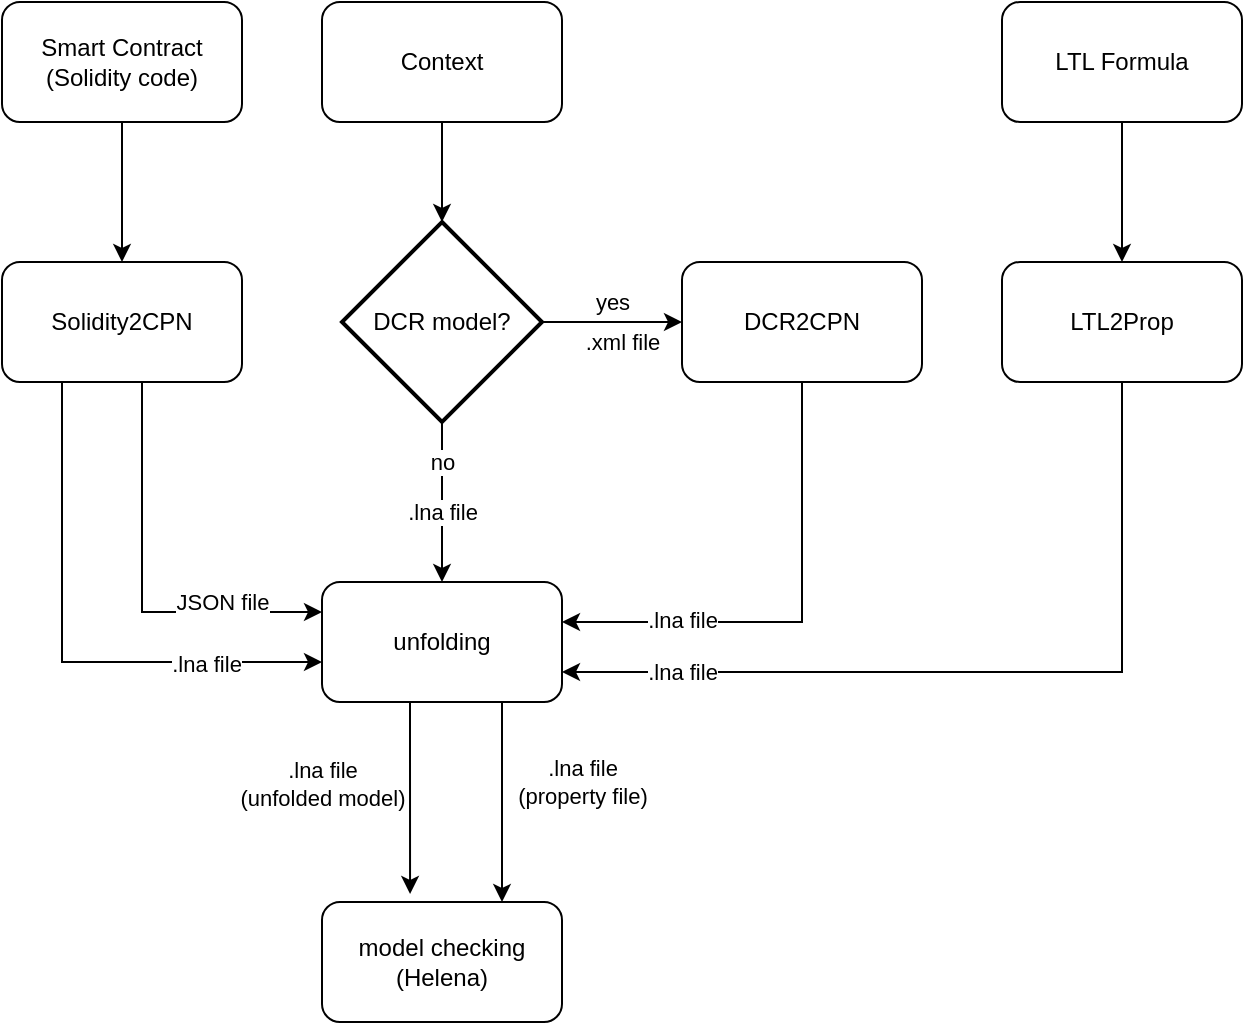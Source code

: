 <mxfile version="22.0.8" type="device">
  <diagram id="C5RBs43oDa-KdzZeNtuy" name="Page-1">
    <mxGraphModel dx="1026" dy="658" grid="1" gridSize="10" guides="1" tooltips="1" connect="1" arrows="1" fold="1" page="1" pageScale="1" pageWidth="827" pageHeight="1169" math="0" shadow="0">
      <root>
        <mxCell id="WIyWlLk6GJQsqaUBKTNV-0" />
        <mxCell id="WIyWlLk6GJQsqaUBKTNV-1" parent="WIyWlLk6GJQsqaUBKTNV-0" />
        <mxCell id="3Hy7unLANZZ2kYL0rYG1-11" style="edgeStyle=orthogonalEdgeStyle;rounded=0;orthogonalLoop=1;jettySize=auto;html=1;" edge="1" parent="WIyWlLk6GJQsqaUBKTNV-1" source="3Hy7unLANZZ2kYL0rYG1-0" target="3Hy7unLANZZ2kYL0rYG1-10">
          <mxGeometry relative="1" as="geometry" />
        </mxCell>
        <mxCell id="3Hy7unLANZZ2kYL0rYG1-0" value="&lt;div&gt;Smart Contract&lt;/div&gt;&lt;div&gt;(Solidity code)&lt;br&gt;&lt;/div&gt;" style="rounded=1;whiteSpace=wrap;html=1;" vertex="1" parent="WIyWlLk6GJQsqaUBKTNV-1">
          <mxGeometry x="30" y="30" width="120" height="60" as="geometry" />
        </mxCell>
        <mxCell id="3Hy7unLANZZ2kYL0rYG1-4" style="edgeStyle=orthogonalEdgeStyle;rounded=0;orthogonalLoop=1;jettySize=auto;html=1;" edge="1" parent="WIyWlLk6GJQsqaUBKTNV-1" source="3Hy7unLANZZ2kYL0rYG1-1" target="3Hy7unLANZZ2kYL0rYG1-3">
          <mxGeometry relative="1" as="geometry" />
        </mxCell>
        <mxCell id="3Hy7unLANZZ2kYL0rYG1-1" value="Context" style="rounded=1;whiteSpace=wrap;html=1;" vertex="1" parent="WIyWlLk6GJQsqaUBKTNV-1">
          <mxGeometry x="190" y="30" width="120" height="60" as="geometry" />
        </mxCell>
        <mxCell id="3Hy7unLANZZ2kYL0rYG1-6" style="edgeStyle=orthogonalEdgeStyle;rounded=0;orthogonalLoop=1;jettySize=auto;html=1;" edge="1" parent="WIyWlLk6GJQsqaUBKTNV-1" source="3Hy7unLANZZ2kYL0rYG1-3" target="3Hy7unLANZZ2kYL0rYG1-5">
          <mxGeometry relative="1" as="geometry" />
        </mxCell>
        <mxCell id="3Hy7unLANZZ2kYL0rYG1-7" value="yes" style="edgeLabel;html=1;align=center;verticalAlign=middle;resizable=0;points=[];" vertex="1" connectable="0" parent="3Hy7unLANZZ2kYL0rYG1-6">
          <mxGeometry y="-2" relative="1" as="geometry">
            <mxPoint y="-12" as="offset" />
          </mxGeometry>
        </mxCell>
        <mxCell id="3Hy7unLANZZ2kYL0rYG1-22" value=".xml file" style="edgeLabel;html=1;align=center;verticalAlign=middle;resizable=0;points=[];" vertex="1" connectable="0" parent="3Hy7unLANZZ2kYL0rYG1-6">
          <mxGeometry x="0.571" y="1" relative="1" as="geometry">
            <mxPoint x="-15" y="11" as="offset" />
          </mxGeometry>
        </mxCell>
        <mxCell id="3Hy7unLANZZ2kYL0rYG1-13" style="edgeStyle=orthogonalEdgeStyle;rounded=0;orthogonalLoop=1;jettySize=auto;html=1;" edge="1" parent="WIyWlLk6GJQsqaUBKTNV-1" source="3Hy7unLANZZ2kYL0rYG1-3" target="3Hy7unLANZZ2kYL0rYG1-8">
          <mxGeometry relative="1" as="geometry" />
        </mxCell>
        <mxCell id="3Hy7unLANZZ2kYL0rYG1-16" value="no" style="edgeLabel;html=1;align=center;verticalAlign=middle;resizable=0;points=[];" vertex="1" connectable="0" parent="3Hy7unLANZZ2kYL0rYG1-13">
          <mxGeometry y="-1" relative="1" as="geometry">
            <mxPoint x="1" y="-20" as="offset" />
          </mxGeometry>
        </mxCell>
        <mxCell id="3Hy7unLANZZ2kYL0rYG1-23" value=".lna file" style="edgeLabel;html=1;align=center;verticalAlign=middle;resizable=0;points=[];" vertex="1" connectable="0" parent="3Hy7unLANZZ2kYL0rYG1-13">
          <mxGeometry x="0.125" y="5" relative="1" as="geometry">
            <mxPoint x="-5" as="offset" />
          </mxGeometry>
        </mxCell>
        <mxCell id="3Hy7unLANZZ2kYL0rYG1-3" value="DCR model?" style="strokeWidth=2;html=1;shape=mxgraph.flowchart.decision;whiteSpace=wrap;" vertex="1" parent="WIyWlLk6GJQsqaUBKTNV-1">
          <mxGeometry x="200" y="140" width="100" height="100" as="geometry" />
        </mxCell>
        <mxCell id="3Hy7unLANZZ2kYL0rYG1-15" style="edgeStyle=orthogonalEdgeStyle;rounded=0;orthogonalLoop=1;jettySize=auto;html=1;entryX=1;entryY=0.5;entryDx=0;entryDy=0;exitX=0.5;exitY=1;exitDx=0;exitDy=0;" edge="1" parent="WIyWlLk6GJQsqaUBKTNV-1" source="3Hy7unLANZZ2kYL0rYG1-5">
          <mxGeometry relative="1" as="geometry">
            <mxPoint x="430" y="210" as="sourcePoint" />
            <mxPoint x="310" y="340" as="targetPoint" />
            <Array as="points">
              <mxPoint x="430" y="340" />
            </Array>
          </mxGeometry>
        </mxCell>
        <mxCell id="3Hy7unLANZZ2kYL0rYG1-21" value=".lna file" style="edgeLabel;html=1;align=center;verticalAlign=middle;resizable=0;points=[];" vertex="1" connectable="0" parent="3Hy7unLANZZ2kYL0rYG1-15">
          <mxGeometry x="0.504" y="-1" relative="1" as="geometry">
            <mxPoint as="offset" />
          </mxGeometry>
        </mxCell>
        <mxCell id="3Hy7unLANZZ2kYL0rYG1-5" value="DCR2CPN" style="rounded=1;whiteSpace=wrap;html=1;" vertex="1" parent="WIyWlLk6GJQsqaUBKTNV-1">
          <mxGeometry x="370" y="160" width="120" height="60" as="geometry" />
        </mxCell>
        <mxCell id="3Hy7unLANZZ2kYL0rYG1-30" style="edgeStyle=orthogonalEdgeStyle;rounded=0;orthogonalLoop=1;jettySize=auto;html=1;entryX=0.367;entryY=-0.067;entryDx=0;entryDy=0;entryPerimeter=0;" edge="1" parent="WIyWlLk6GJQsqaUBKTNV-1" source="3Hy7unLANZZ2kYL0rYG1-8" target="3Hy7unLANZZ2kYL0rYG1-29">
          <mxGeometry relative="1" as="geometry">
            <Array as="points">
              <mxPoint x="234" y="400" />
              <mxPoint x="234" y="400" />
            </Array>
          </mxGeometry>
        </mxCell>
        <mxCell id="3Hy7unLANZZ2kYL0rYG1-31" value="&lt;div&gt;.lna file&lt;/div&gt;&lt;div&gt;(unfolded model)&lt;br&gt;&lt;/div&gt;" style="edgeLabel;html=1;align=center;verticalAlign=middle;resizable=0;points=[];" vertex="1" connectable="0" parent="3Hy7unLANZZ2kYL0rYG1-30">
          <mxGeometry x="0.152" y="3" relative="1" as="geometry">
            <mxPoint x="-47" y="-15" as="offset" />
          </mxGeometry>
        </mxCell>
        <mxCell id="3Hy7unLANZZ2kYL0rYG1-32" style="edgeStyle=orthogonalEdgeStyle;rounded=0;orthogonalLoop=1;jettySize=auto;html=1;entryX=0.75;entryY=0;entryDx=0;entryDy=0;exitX=0.75;exitY=1;exitDx=0;exitDy=0;" edge="1" parent="WIyWlLk6GJQsqaUBKTNV-1" source="3Hy7unLANZZ2kYL0rYG1-8" target="3Hy7unLANZZ2kYL0rYG1-29">
          <mxGeometry relative="1" as="geometry" />
        </mxCell>
        <mxCell id="3Hy7unLANZZ2kYL0rYG1-33" value="&lt;div&gt;.lna file&lt;/div&gt;&lt;div&gt;(property file)&lt;br&gt;&lt;/div&gt;" style="edgeLabel;html=1;align=center;verticalAlign=middle;resizable=0;points=[];" vertex="1" connectable="0" parent="3Hy7unLANZZ2kYL0rYG1-32">
          <mxGeometry x="-0.286" y="-1" relative="1" as="geometry">
            <mxPoint x="41" y="4" as="offset" />
          </mxGeometry>
        </mxCell>
        <mxCell id="3Hy7unLANZZ2kYL0rYG1-8" value="unfolding" style="rounded=1;whiteSpace=wrap;html=1;" vertex="1" parent="WIyWlLk6GJQsqaUBKTNV-1">
          <mxGeometry x="190" y="320" width="120" height="60" as="geometry" />
        </mxCell>
        <mxCell id="3Hy7unLANZZ2kYL0rYG1-14" style="edgeStyle=orthogonalEdgeStyle;rounded=0;orthogonalLoop=1;jettySize=auto;html=1;entryX=0;entryY=0.5;entryDx=0;entryDy=0;exitX=0.25;exitY=1;exitDx=0;exitDy=0;" edge="1" parent="WIyWlLk6GJQsqaUBKTNV-1" source="3Hy7unLANZZ2kYL0rYG1-10">
          <mxGeometry relative="1" as="geometry">
            <mxPoint x="60" y="230" as="sourcePoint" />
            <mxPoint x="190" y="360" as="targetPoint" />
            <Array as="points">
              <mxPoint x="60" y="360" />
            </Array>
          </mxGeometry>
        </mxCell>
        <mxCell id="3Hy7unLANZZ2kYL0rYG1-19" value=".lna file" style="edgeLabel;html=1;align=center;verticalAlign=middle;resizable=0;points=[];" vertex="1" connectable="0" parent="3Hy7unLANZZ2kYL0rYG1-14">
          <mxGeometry x="0.57" y="-1" relative="1" as="geometry">
            <mxPoint as="offset" />
          </mxGeometry>
        </mxCell>
        <mxCell id="3Hy7unLANZZ2kYL0rYG1-17" style="edgeStyle=orthogonalEdgeStyle;rounded=0;orthogonalLoop=1;jettySize=auto;html=1;entryX=0;entryY=0.25;entryDx=0;entryDy=0;" edge="1" parent="WIyWlLk6GJQsqaUBKTNV-1" source="3Hy7unLANZZ2kYL0rYG1-10" target="3Hy7unLANZZ2kYL0rYG1-8">
          <mxGeometry relative="1" as="geometry">
            <Array as="points">
              <mxPoint x="100" y="335" />
            </Array>
          </mxGeometry>
        </mxCell>
        <mxCell id="3Hy7unLANZZ2kYL0rYG1-18" value="JSON file" style="edgeLabel;html=1;align=center;verticalAlign=middle;resizable=0;points=[];" vertex="1" connectable="0" parent="3Hy7unLANZZ2kYL0rYG1-17">
          <mxGeometry x="-0.405" relative="1" as="geometry">
            <mxPoint x="40" y="49" as="offset" />
          </mxGeometry>
        </mxCell>
        <mxCell id="3Hy7unLANZZ2kYL0rYG1-10" value="Solidity2CPN" style="rounded=1;whiteSpace=wrap;html=1;" vertex="1" parent="WIyWlLk6GJQsqaUBKTNV-1">
          <mxGeometry x="30" y="160" width="120" height="60" as="geometry" />
        </mxCell>
        <mxCell id="3Hy7unLANZZ2kYL0rYG1-26" style="edgeStyle=orthogonalEdgeStyle;rounded=0;orthogonalLoop=1;jettySize=auto;html=1;" edge="1" parent="WIyWlLk6GJQsqaUBKTNV-1" source="3Hy7unLANZZ2kYL0rYG1-24" target="3Hy7unLANZZ2kYL0rYG1-25">
          <mxGeometry relative="1" as="geometry" />
        </mxCell>
        <mxCell id="3Hy7unLANZZ2kYL0rYG1-24" value="LTL Formula" style="rounded=1;whiteSpace=wrap;html=1;" vertex="1" parent="WIyWlLk6GJQsqaUBKTNV-1">
          <mxGeometry x="530" y="30" width="120" height="60" as="geometry" />
        </mxCell>
        <mxCell id="3Hy7unLANZZ2kYL0rYG1-27" style="edgeStyle=orthogonalEdgeStyle;rounded=0;orthogonalLoop=1;jettySize=auto;html=1;entryX=1;entryY=0.75;entryDx=0;entryDy=0;" edge="1" parent="WIyWlLk6GJQsqaUBKTNV-1" source="3Hy7unLANZZ2kYL0rYG1-25" target="3Hy7unLANZZ2kYL0rYG1-8">
          <mxGeometry relative="1" as="geometry">
            <Array as="points">
              <mxPoint x="590" y="365" />
            </Array>
          </mxGeometry>
        </mxCell>
        <mxCell id="3Hy7unLANZZ2kYL0rYG1-28" value=".lna file" style="edgeLabel;html=1;align=center;verticalAlign=middle;resizable=0;points=[];" vertex="1" connectable="0" parent="3Hy7unLANZZ2kYL0rYG1-27">
          <mxGeometry x="0.718" relative="1" as="geometry">
            <mxPoint as="offset" />
          </mxGeometry>
        </mxCell>
        <mxCell id="3Hy7unLANZZ2kYL0rYG1-25" value="LTL2Prop" style="rounded=1;whiteSpace=wrap;html=1;" vertex="1" parent="WIyWlLk6GJQsqaUBKTNV-1">
          <mxGeometry x="530" y="160" width="120" height="60" as="geometry" />
        </mxCell>
        <mxCell id="3Hy7unLANZZ2kYL0rYG1-29" value="&lt;div&gt;model checking&lt;/div&gt;&lt;div&gt;(Helena)&lt;br&gt;&lt;/div&gt;" style="rounded=1;whiteSpace=wrap;html=1;" vertex="1" parent="WIyWlLk6GJQsqaUBKTNV-1">
          <mxGeometry x="190" y="480" width="120" height="60" as="geometry" />
        </mxCell>
      </root>
    </mxGraphModel>
  </diagram>
</mxfile>
